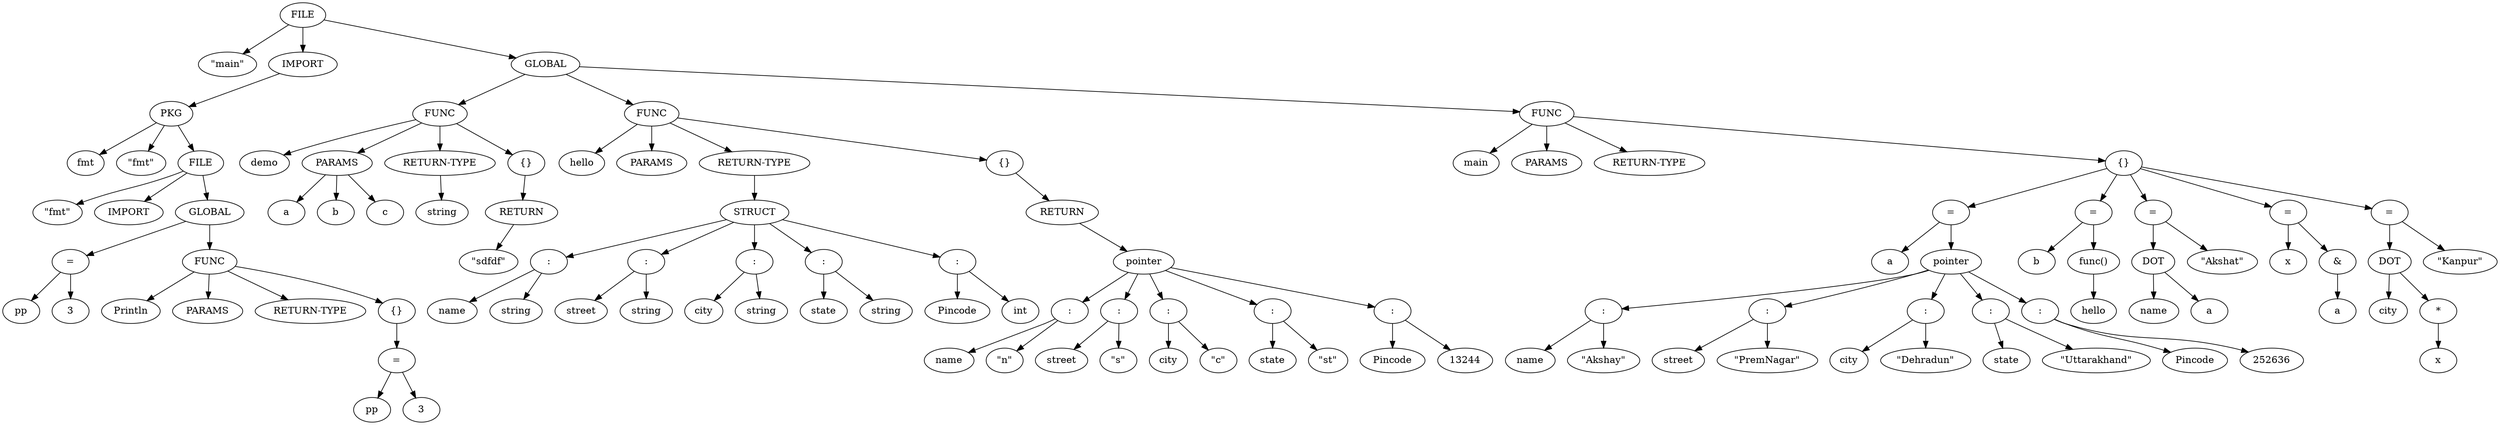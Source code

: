 digraph G {
	0 -> 1;
	0 -> 2;
	2 -> 3;
	3 -> 4;
	3 -> 5;
	3 -> 6;
	6 -> 7;
	6 -> 8;
	6 -> 9;
	9 -> 10;
	10 -> 11;
	10 -> 12;
	9 -> 13;
	13 -> 14;
	13 -> 15;
	13 -> 16;
	13 -> 17;
	17 -> 18;
	18 -> 19;
	18 -> 20;
	0 -> 21;
	21 -> 22;
	22 -> 23;
	22 -> 24;
	24 -> 25;
	24 -> 26;
	24 -> 27;
	22 -> 28;
	28 -> 29;
	22 -> 30;
	30 -> 31;
	31 -> 32;
	21 -> 33;
	33 -> 34;
	33 -> 35;
	33 -> 36;
	36 -> 37;
	37 -> 38;
	38 -> 39;
	38 -> 40;
	37 -> 41;
	41 -> 42;
	41 -> 43;
	37 -> 44;
	44 -> 45;
	44 -> 46;
	37 -> 47;
	47 -> 48;
	47 -> 49;
	37 -> 50;
	50 -> 51;
	50 -> 52;
	33 -> 53;
	53 -> 54;
	54 -> 55;
	55 -> 56;
	56 -> 57;
	56 -> 58;
	55 -> 59;
	59 -> 60;
	59 -> 61;
	55 -> 62;
	62 -> 63;
	62 -> 64;
	55 -> 65;
	65 -> 66;
	65 -> 67;
	55 -> 68;
	68 -> 69;
	68 -> 70;
	21 -> 71;
	71 -> 72;
	71 -> 73;
	71 -> 74;
	71 -> 75;
	75 -> 76;
	76 -> 77;
	76 -> 78;
	78 -> 79;
	79 -> 80;
	79 -> 81;
	78 -> 82;
	82 -> 83;
	82 -> 84;
	78 -> 85;
	85 -> 86;
	85 -> 87;
	78 -> 88;
	88 -> 89;
	88 -> 90;
	78 -> 91;
	91 -> 92;
	91 -> 93;
	75 -> 94;
	94 -> 95;
	94 -> 96;
	96 -> 97;
	75 -> 98;
	98 -> 99;
	99 -> 100;
	99 -> 101;
	98 -> 102;
	75 -> 103;
	103 -> 104;
	103 -> 105;
	105 -> 106;
	75 -> 107;
	107 -> 108;
	108 -> 109;
	108 -> 110;
	110 -> 111;
	107 -> 112;
	0 [label=FILE];	1 [label="\"main\""];	2 [label="IMPORT"];	3 [label="PKG"];	4 [label="fmt"];	5 [label="\"fmt\""];	6 [label="FILE"];	7 [label="\"fmt\""];	8 [label="IMPORT"];	9 [label="GLOBAL"];	10 [label="="];	11 [label="pp"];	12 [label="3"];	13 [label="FUNC"];	14 [label="Println"];	15 [label="PARAMS"];	16 [label="RETURN-TYPE"];	17 [label="{}"];	18 [label="="];	19 [label="pp"];	20 [label="3"];	21 [label="GLOBAL"];	22 [label="FUNC"];	23 [label="demo"];	24 [label="PARAMS"];	25 [label="a"];	26 [label="b"];	27 [label="c"];	28 [label="RETURN-TYPE"];	29 [label="string"];	30 [label="{}"];	31 [label="RETURN"];	32 [label="\"sdfdf\""];	33 [label="FUNC"];	34 [label="hello"];	35 [label="PARAMS"];	36 [label="RETURN-TYPE"];	37 [label="STRUCT"];	38 [label=":"];	39 [label="name"];	40 [label="string"];	41 [label=":"];	42 [label="street"];	43 [label="string"];	44 [label=":"];	45 [label="city"];	46 [label="string"];	47 [label=":"];	48 [label="state"];	49 [label="string"];	50 [label=":"];	51 [label="Pincode"];	52 [label="int"];	53 [label="{}"];	54 [label="RETURN"];	55 [label="pointer"];	56 [label=":"];	57 [label="name"];	58 [label="\"n\""];	59 [label=":"];	60 [label="street"];	61 [label="\"s\""];	62 [label=":"];	63 [label="city"];	64 [label="\"c\""];	65 [label=":"];	66 [label="state"];	67 [label="\"st\""];	68 [label=":"];	69 [label="Pincode"];	70 [label="13244"];	71 [label="FUNC"];	72 [label="main"];	73 [label="PARAMS"];	74 [label="RETURN-TYPE"];	75 [label="{}"];	76 [label="="];	77 [label="a"];	78 [label="pointer"];	79 [label=":"];	80 [label="name"];	81 [label="\"Akshay\""];	82 [label=":"];	83 [label="street"];	84 [label="\"PremNagar\""];	85 [label=":"];	86 [label="city"];	87 [label="\"Dehradun\""];	88 [label=":"];	89 [label="state"];	90 [label="\"Uttarakhand\""];	91 [label=":"];	92 [label="Pincode"];	93 [label="252636"];	94 [label="="];	95 [label="b"];	96 [label="func()"];	97 [label="hello"];	98 [label="="];	99 [label="DOT"];	100 [label="name"];	101 [label="a"];	102 [label="\"Akshat\""];	103 [label="="];	104 [label="x"];	105 [label="&"];	106 [label="a"];	107 [label="="];	108 [label="DOT"];	109 [label="city"];	110 [label="*"];	111 [label="x"];	112 [label="\"Kanpur\""];
}